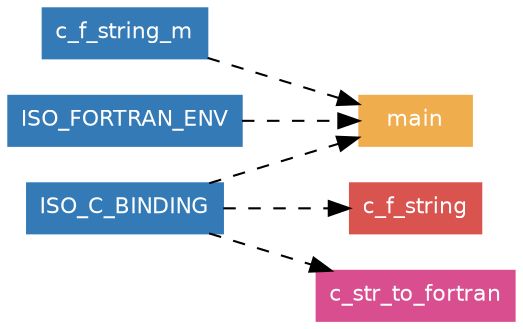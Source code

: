 digraph "module~~graph~~ModuleGraph" {
	graph [concentrate=true id="module~~graph~~ModuleGraph" rankdir=LR size="8.90625,1000.0"]
	node [fontname=Helvetica fontsize=10.5 height=0.0 margin=0.08 shape=box]
	edge [fontname=Helvetica fontsize=9.5]
		"module~c_f_string_m" [label=c_f_string_m URL="../module/c_f_string_m.html" color="#337AB7" fontcolor=white style=filled]
		"program~main" [label=main URL="../program/main.html" color="#f0ad4e" fontcolor=white style=filled]
		"proc~c_f_string" [label=c_f_string URL="../proc/c_f_string.html" color="#d9534f" fontcolor=white style=filled]
		"proc~c_str_to_fortran" [label=c_str_to_fortran URL="../proc/c_str_to_fortran.html" color="#d94e8f" fontcolor=white style=filled]
		graph [size="11.875,1000.0"]
		ISO_C_BINDING [label=ISO_C_BINDING URL="https://gcc.gnu.org/onlinedocs/gfortran/ISO_005fC_005fBINDING.html" color="#337AB7" fontcolor=white style=filled]
			ISO_C_BINDING -> "program~main" [color="#000000" style=dashed]
			"module~c_f_string_m" -> "program~main" [color="#000000" style=dashed]
		ISO_FORTRAN_ENV [label=ISO_FORTRAN_ENV URL="https://gcc.gnu.org/onlinedocs/gfortran/ISO_005fFORTRAN_005fENV.html" color="#337AB7" fontcolor=white style=filled]
			ISO_FORTRAN_ENV -> "program~main" [color="#000000" style=dashed]
			ISO_C_BINDING -> "proc~c_f_string" [color="#000000" style=dashed]
			ISO_C_BINDING -> "proc~c_str_to_fortran" [color="#000000" style=dashed]
}